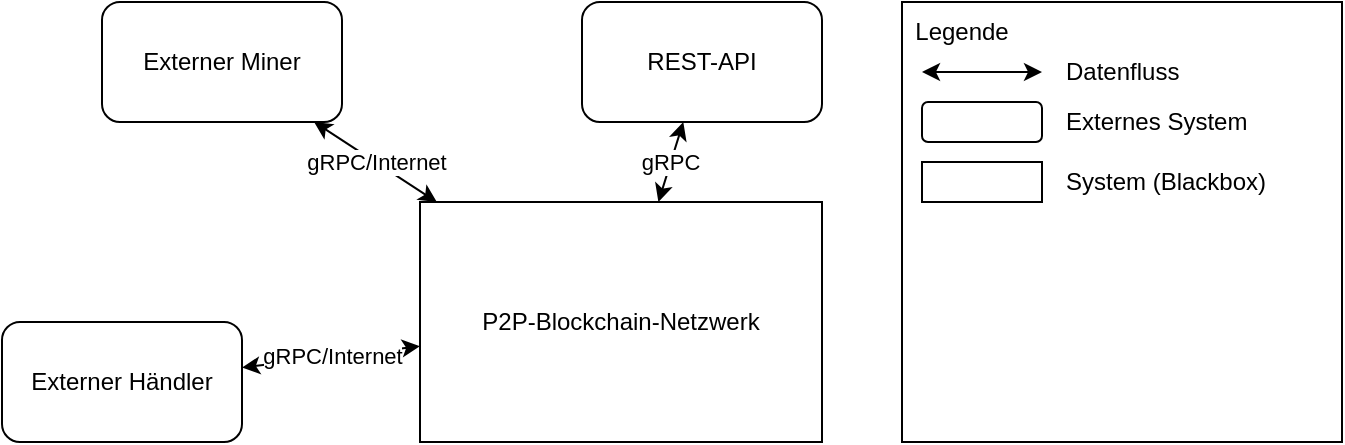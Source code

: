<mxfile version="28.2.8">
  <diagram name="Seite-1" id="suYSlVGU4uO9lBGT226z">
    <mxGraphModel dx="1752" dy="1118" grid="1" gridSize="10" guides="1" tooltips="1" connect="1" arrows="1" fold="1" page="1" pageScale="1" pageWidth="827" pageHeight="1169" math="0" shadow="0">
      <root>
        <mxCell id="0" />
        <mxCell id="1" parent="0" />
        <mxCell id="cfGg6-_ZR1HL-1C7IQdE-1" value="P2P-Blockchain-Netzwerk" style="rounded=0;whiteSpace=wrap;html=1;" vertex="1" parent="1">
          <mxGeometry x="319" y="440" width="201" height="120" as="geometry" />
        </mxCell>
        <mxCell id="cfGg6-_ZR1HL-1C7IQdE-2" value="REST-API" style="rounded=1;whiteSpace=wrap;html=1;" vertex="1" parent="1">
          <mxGeometry x="400" y="340" width="120" height="60" as="geometry" />
        </mxCell>
        <mxCell id="cfGg6-_ZR1HL-1C7IQdE-4" value="gRPC" style="endArrow=classic;startArrow=classic;html=1;rounded=0;" edge="1" parent="1" source="cfGg6-_ZR1HL-1C7IQdE-1" target="cfGg6-_ZR1HL-1C7IQdE-2">
          <mxGeometry width="50" height="50" relative="1" as="geometry">
            <mxPoint x="540" y="500" as="sourcePoint" />
            <mxPoint x="590" y="450" as="targetPoint" />
          </mxGeometry>
        </mxCell>
        <mxCell id="cfGg6-_ZR1HL-1C7IQdE-5" value="Externer Miner" style="rounded=1;whiteSpace=wrap;html=1;" vertex="1" parent="1">
          <mxGeometry x="160" y="340" width="120" height="60" as="geometry" />
        </mxCell>
        <mxCell id="cfGg6-_ZR1HL-1C7IQdE-6" value="gRPC/Internet" style="endArrow=classic;startArrow=classic;html=1;rounded=0;" edge="1" parent="1" source="cfGg6-_ZR1HL-1C7IQdE-5" target="cfGg6-_ZR1HL-1C7IQdE-1">
          <mxGeometry width="50" height="50" relative="1" as="geometry">
            <mxPoint x="500" y="500" as="sourcePoint" />
            <mxPoint x="550" y="450" as="targetPoint" />
          </mxGeometry>
        </mxCell>
        <mxCell id="cfGg6-_ZR1HL-1C7IQdE-7" value="Externer Händler" style="rounded=1;whiteSpace=wrap;html=1;" vertex="1" parent="1">
          <mxGeometry x="110" y="500" width="120" height="60" as="geometry" />
        </mxCell>
        <mxCell id="cfGg6-_ZR1HL-1C7IQdE-9" value="gRPC/Internet" style="endArrow=classic;startArrow=classic;html=1;rounded=0;" edge="1" parent="1" source="cfGg6-_ZR1HL-1C7IQdE-7" target="cfGg6-_ZR1HL-1C7IQdE-1">
          <mxGeometry width="50" height="50" relative="1" as="geometry">
            <mxPoint x="520" y="550" as="sourcePoint" />
            <mxPoint x="570" y="500" as="targetPoint" />
          </mxGeometry>
        </mxCell>
        <mxCell id="cfGg6-_ZR1HL-1C7IQdE-10" value="" style="whiteSpace=wrap;html=1;aspect=fixed;" vertex="1" parent="1">
          <mxGeometry x="560" y="340" width="220" height="220" as="geometry" />
        </mxCell>
        <mxCell id="cfGg6-_ZR1HL-1C7IQdE-11" value="Legende" style="text;html=1;whiteSpace=wrap;strokeColor=none;fillColor=none;align=center;verticalAlign=middle;rounded=0;" vertex="1" parent="1">
          <mxGeometry x="560" y="340" width="60" height="30" as="geometry" />
        </mxCell>
        <mxCell id="cfGg6-_ZR1HL-1C7IQdE-12" value="" style="endArrow=classic;startArrow=classic;html=1;rounded=0;" edge="1" parent="1">
          <mxGeometry width="50" height="50" relative="1" as="geometry">
            <mxPoint x="570" y="375" as="sourcePoint" />
            <mxPoint x="630" y="375" as="targetPoint" />
          </mxGeometry>
        </mxCell>
        <mxCell id="cfGg6-_ZR1HL-1C7IQdE-13" value="Datenfluss" style="text;html=1;whiteSpace=wrap;strokeColor=none;fillColor=none;align=left;verticalAlign=middle;rounded=0;" vertex="1" parent="1">
          <mxGeometry x="640" y="360" width="130" height="30" as="geometry" />
        </mxCell>
        <mxCell id="cfGg6-_ZR1HL-1C7IQdE-14" value="" style="rounded=1;whiteSpace=wrap;html=1;" vertex="1" parent="1">
          <mxGeometry x="570" y="390" width="60" height="20" as="geometry" />
        </mxCell>
        <mxCell id="cfGg6-_ZR1HL-1C7IQdE-15" value="Externes System" style="text;html=1;whiteSpace=wrap;strokeColor=none;fillColor=none;align=left;verticalAlign=middle;rounded=0;" vertex="1" parent="1">
          <mxGeometry x="640" y="385" width="130" height="30" as="geometry" />
        </mxCell>
        <mxCell id="cfGg6-_ZR1HL-1C7IQdE-16" value="" style="rounded=0;whiteSpace=wrap;html=1;" vertex="1" parent="1">
          <mxGeometry x="570" y="420" width="60" height="20" as="geometry" />
        </mxCell>
        <mxCell id="cfGg6-_ZR1HL-1C7IQdE-17" value="System (Blackbox)" style="text;html=1;whiteSpace=wrap;strokeColor=none;fillColor=none;align=left;verticalAlign=middle;rounded=0;" vertex="1" parent="1">
          <mxGeometry x="640" y="415" width="130" height="30" as="geometry" />
        </mxCell>
      </root>
    </mxGraphModel>
  </diagram>
</mxfile>
